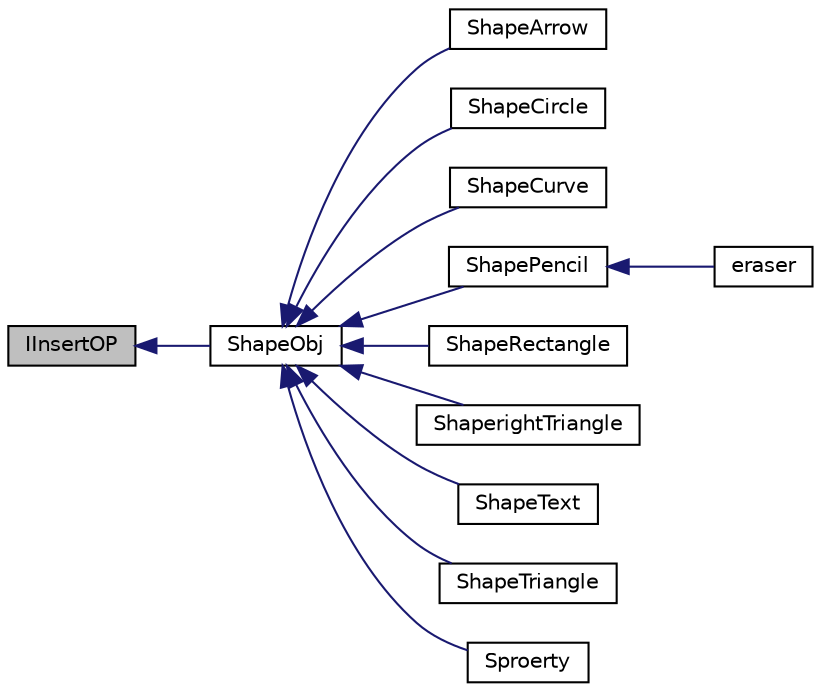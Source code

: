 digraph "IInsertOP"
{
 // LATEX_PDF_SIZE
  edge [fontname="Helvetica",fontsize="10",labelfontname="Helvetica",labelfontsize="10"];
  node [fontname="Helvetica",fontsize="10",shape=record];
  rankdir="LR";
  Node0 [label="IInsertOP",height=0.2,width=0.4,color="black", fillcolor="grey75", style="filled", fontcolor="black",tooltip=" "];
  Node0 -> Node1 [dir="back",color="midnightblue",fontsize="10",style="solid",fontname="Helvetica"];
  Node1 [label="ShapeObj",height=0.2,width=0.4,color="black", fillcolor="white", style="filled",URL="$classShapeLib_1_1VShape_1_1ShapeObj.html",tooltip="某一類的形狀.包含UI 的界面,繪製方式.更新方式.新增方式"];
  Node1 -> Node2 [dir="back",color="midnightblue",fontsize="10",style="solid",fontname="Helvetica"];
  Node2 [label="ShapeArrow",height=0.2,width=0.4,color="black", fillcolor="white", style="filled",URL="$classShapeLib_1_1VShape_1_1ShapeArrow.html",tooltip=" "];
  Node1 -> Node3 [dir="back",color="midnightblue",fontsize="10",style="solid",fontname="Helvetica"];
  Node3 [label="ShapeCircle",height=0.2,width=0.4,color="black", fillcolor="white", style="filled",URL="$classShapeLib_1_1VShape_1_1ShapeCircle.html",tooltip=" "];
  Node1 -> Node4 [dir="back",color="midnightblue",fontsize="10",style="solid",fontname="Helvetica"];
  Node4 [label="ShapeCurve",height=0.2,width=0.4,color="black", fillcolor="white", style="filled",URL="$classShapeLib_1_1VShape_1_1ShapeCurve.html",tooltip=" "];
  Node1 -> Node5 [dir="back",color="midnightblue",fontsize="10",style="solid",fontname="Helvetica"];
  Node5 [label="ShapePencil",height=0.2,width=0.4,color="black", fillcolor="white", style="filled",URL="$classShapeLib_1_1VShape_1_1ShapePencil.html",tooltip=" "];
  Node5 -> Node6 [dir="back",color="midnightblue",fontsize="10",style="solid",fontname="Helvetica"];
  Node6 [label="eraser",height=0.2,width=0.4,color="black", fillcolor="white", style="filled",URL="$classShapeLib_1_1VShape_1_1eraser.html",tooltip=" "];
  Node1 -> Node7 [dir="back",color="midnightblue",fontsize="10",style="solid",fontname="Helvetica"];
  Node7 [label="ShapeRectangle",height=0.2,width=0.4,color="black", fillcolor="white", style="filled",URL="$classShapeLib_1_1VShape_1_1ShapeRectangle.html",tooltip=" "];
  Node1 -> Node8 [dir="back",color="midnightblue",fontsize="10",style="solid",fontname="Helvetica"];
  Node8 [label="ShaperightTriangle",height=0.2,width=0.4,color="black", fillcolor="white", style="filled",URL="$classShapeLib_1_1VShape_1_1ShaperightTriangle.html",tooltip=" "];
  Node1 -> Node9 [dir="back",color="midnightblue",fontsize="10",style="solid",fontname="Helvetica"];
  Node9 [label="ShapeText",height=0.2,width=0.4,color="black", fillcolor="white", style="filled",URL="$classShapeLib_1_1VShape_1_1ShapeText.html",tooltip=" "];
  Node1 -> Node10 [dir="back",color="midnightblue",fontsize="10",style="solid",fontname="Helvetica"];
  Node10 [label="ShapeTriangle",height=0.2,width=0.4,color="black", fillcolor="white", style="filled",URL="$classShapeLib_1_1VShape_1_1ShapeTriangle.html",tooltip=" "];
  Node1 -> Node11 [dir="back",color="midnightblue",fontsize="10",style="solid",fontname="Helvetica"];
  Node11 [label="Sproerty",height=0.2,width=0.4,color="black", fillcolor="white", style="filled",URL="$classShapeLib_1_1VShape_1_1Sproerty.html",tooltip=" "];
}
